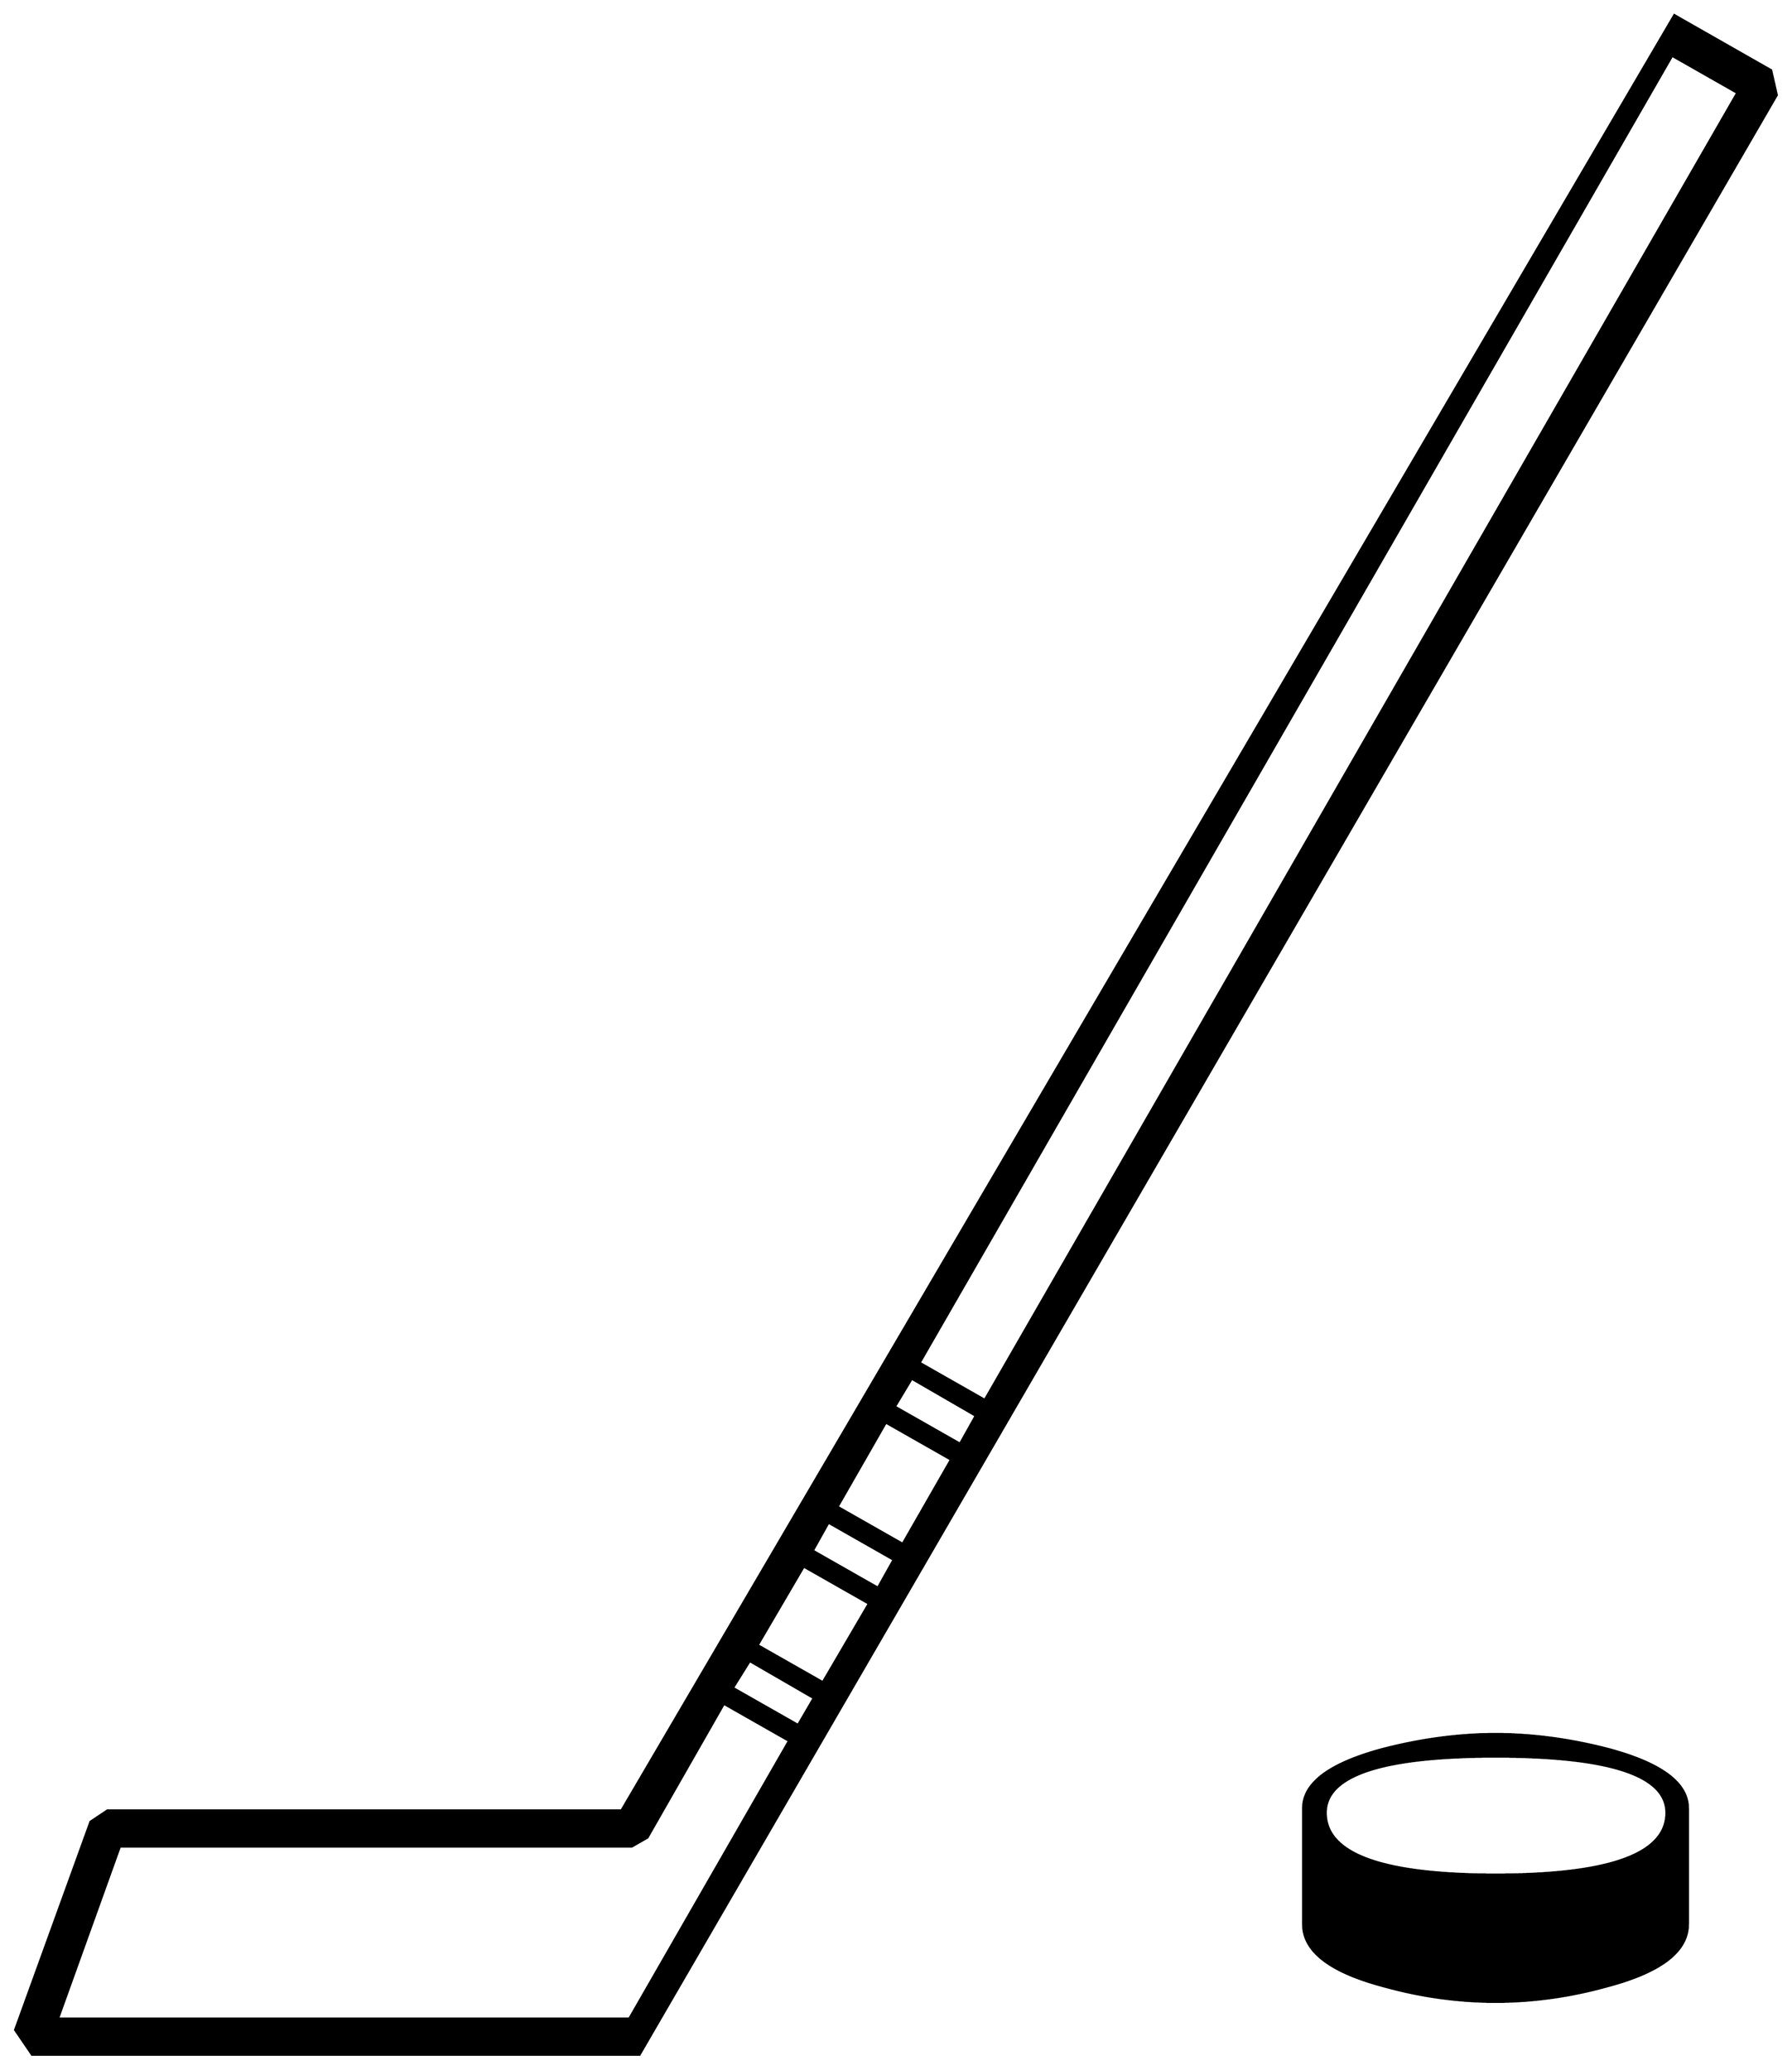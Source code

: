 


\begin{tikzpicture}[y=0.80pt, x=0.80pt, yscale=-1.0, xscale=1.0, inner sep=0pt, outer sep=0pt]
\begin{scope}[shift={(100.0,1737.0)},nonzero rule]
  \path[draw=.,fill=.,line width=1.600pt] (1644.0,-1449.0) --
    (633.0,293.0) -- (93.0,293.0) -- (78.0,271.0) --
    (145.0,86.0) -- (160.0,76.0) -- (617.0,76.0) --
    (1553.0,-1520.0) -- (1639.0,-1471.0) -- (1644.0,-1449.0) --
    cycle(1565.0,177.0) .. controls (1565.0,201.0) and
    (1541.333,219.333) .. (1494.0,232.0) .. controls (1460.667,241.333)
    and (1427.333,246.0) .. (1394.0,246.0) .. controls
    (1360.667,246.0) and (1327.333,241.333) .. (1294.0,232.0) ..
    controls (1246.667,219.333) and (1223.0,201.0) .. (1223.0,177.0)
    -- (1223.0,74.0) .. controls (1223.0,51.333) and (1247.0,33.667)
    .. (1295.0,21.0) .. controls (1329.0,12.333) and (1362.0,8.0)
    .. (1394.0,8.0) .. controls (1426.0,8.0) and (1459.0,12.333)
    .. (1493.0,21.0) .. controls (1541.0,33.667) and (1565.0,51.333)
    .. (1565.0,74.0) -- (1565.0,177.0) -- cycle(1609.0,-1451.0)
    -- (1551.0,-1484.0) -- (882.0,-322.0) -- (940.0,-289.0) --
    (1609.0,-1451.0) -- cycle(1546.0,78.0) .. controls
    (1546.0,44.667) and (1495.333,28.0) .. (1394.0,28.0) .. controls
    (1293.333,28.0) and (1243.0,44.667) .. (1243.0,78.0) .. controls
    (1243.0,114.667) and (1293.333,133.0) .. (1394.0,133.0) ..
    controls (1495.333,133.0) and (1546.0,114.667) .. (1546.0,78.0)
    -- cycle(932.0,-275.0) -- (875.0,-308.0) -- (860.0,-283.0)
    -- (918.0,-250.0) -- (932.0,-275.0) -- cycle(910.0,-236.0)
    -- (852.0,-269.0) -- (809.0,-194.0) -- (867.0,-161.0) --
    (910.0,-236.0) -- cycle(859.0,-147.0) -- (801.0,-180.0) --
    (787.0,-155.0) -- (845.0,-122.0) -- (859.0,-147.0) --
    cycle(837.0,-108.0) -- (779.0,-141.0) -- (738.0,-71.0) --
    (796.0,-38.0) -- (837.0,-108.0) -- cycle(788.0,-24.0) --
    (731.0,-57.0) -- (716.0,-33.0) -- (774.0,0.0) --
    (788.0,-24.0) -- cycle(766.0,14.0) -- (708.0,-19.0) --
    (640.0,100.0) -- (626.0,108.0) -- (171.0,108.0) --
    (116.0,261.0) -- (624.0,261.0) -- (766.0,14.0) -- cycle;
\end{scope}

\end{tikzpicture}

